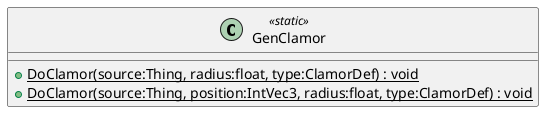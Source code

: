 @startuml
class GenClamor <<static>> {
    + {static} DoClamor(source:Thing, radius:float, type:ClamorDef) : void
    + {static} DoClamor(source:Thing, position:IntVec3, radius:float, type:ClamorDef) : void
}
@enduml
